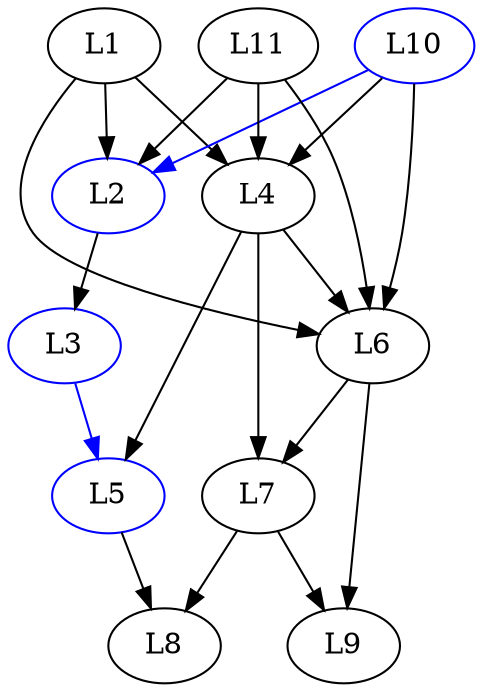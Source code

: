 strict digraph G {
  1 [ color="black" label="L1" ];
  2 [ color="blue" label="L2" ];
  3 [ color="blue" label="L3" ];
  4 [ color="black" label="L4" ];
  5 [ color="blue" label="L5" ];
  6 [ color="black" label="L6" ];
  7 [ color="black" label="L7" ];
  8 [ color="black" label="L8" ];
  9 [ color="black" label="L9" ];
  10 [ color="blue" label="L10" ];
  11 [ color="black" label="L11" ];
  1 -> 6 [ color="black" ];
  1 -> 2 [ color="black" ];
  1 -> 4 [ color="black" ];
  4 -> 7 [ color="black" ];
  4 -> 5 [ color="black" ];
  4 -> 6 [ color="black" ];
  5 -> 8 [ color="black" ];
  6 -> 9 [ color="black" ];
  6 -> 7 [ color="black" ];
  7 -> 8 [ color="black" ];
  7 -> 9 [ color="black" ];
  2 -> 3 [ color="black" ];
  3 -> 5 [ color="blue" ];
  10 -> 6 [ color="black" ];
  10 -> 2 [ color="blue" ];
  10 -> 4 [ color="black" ];
  11 -> 6 [ color="black" ];
  11 -> 2 [ color="black" ];
  11 -> 4 [ color="black" ];
}
